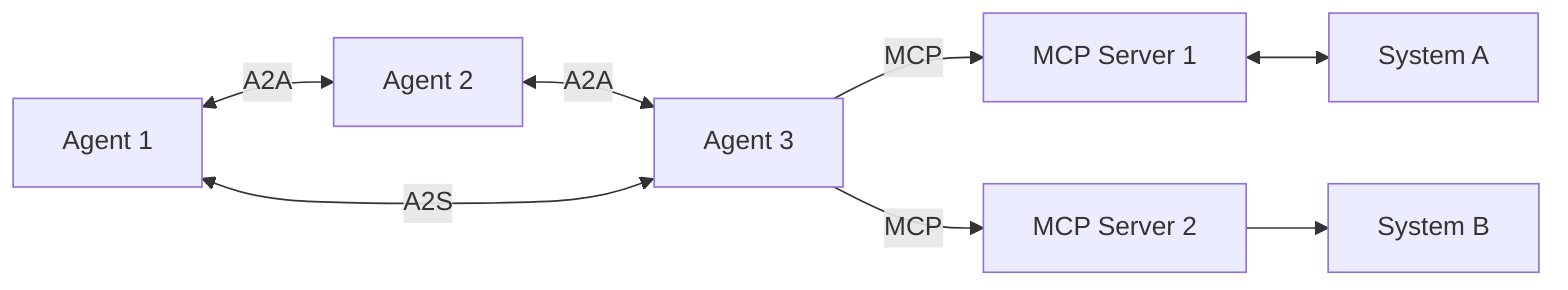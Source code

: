 graph LR
    A[Agent 1] <-- A2A --> B[Agent 2]
    B <-- A2A --> C[Agent 3]
    C <-- A2S --> A
    C -- MCP --> D[MCP Server 1]
    D <--> F[System A]
    C -- MCP --> E[MCP Server 2]
    E --> G[System B]